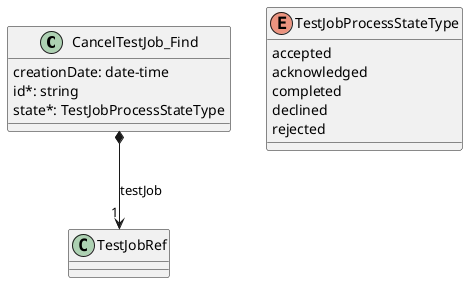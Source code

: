 @startuml useCase14Model

class CancelTestJob_Find {

    creationDate: date-time
    id*: string
    state*: TestJobProcessStateType
}

CancelTestJob_Find *-->"1" TestJobRef : testJob

enum TestJobProcessStateType {
    accepted
    acknowledged
    completed
    declined
    rejected
}

@enduml